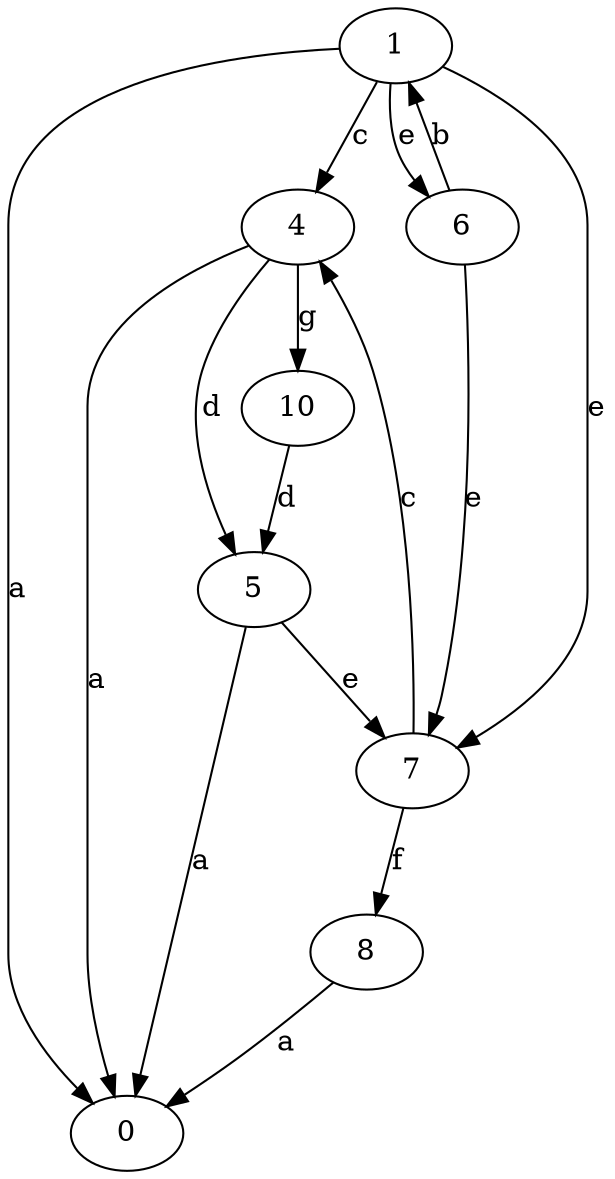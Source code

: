 strict digraph  {
0;
1;
4;
5;
6;
7;
8;
10;
1 -> 0  [label=a];
1 -> 4  [label=c];
1 -> 6  [label=e];
1 -> 7  [label=e];
4 -> 0  [label=a];
4 -> 5  [label=d];
4 -> 10  [label=g];
5 -> 0  [label=a];
5 -> 7  [label=e];
6 -> 1  [label=b];
6 -> 7  [label=e];
7 -> 4  [label=c];
7 -> 8  [label=f];
8 -> 0  [label=a];
10 -> 5  [label=d];
}
